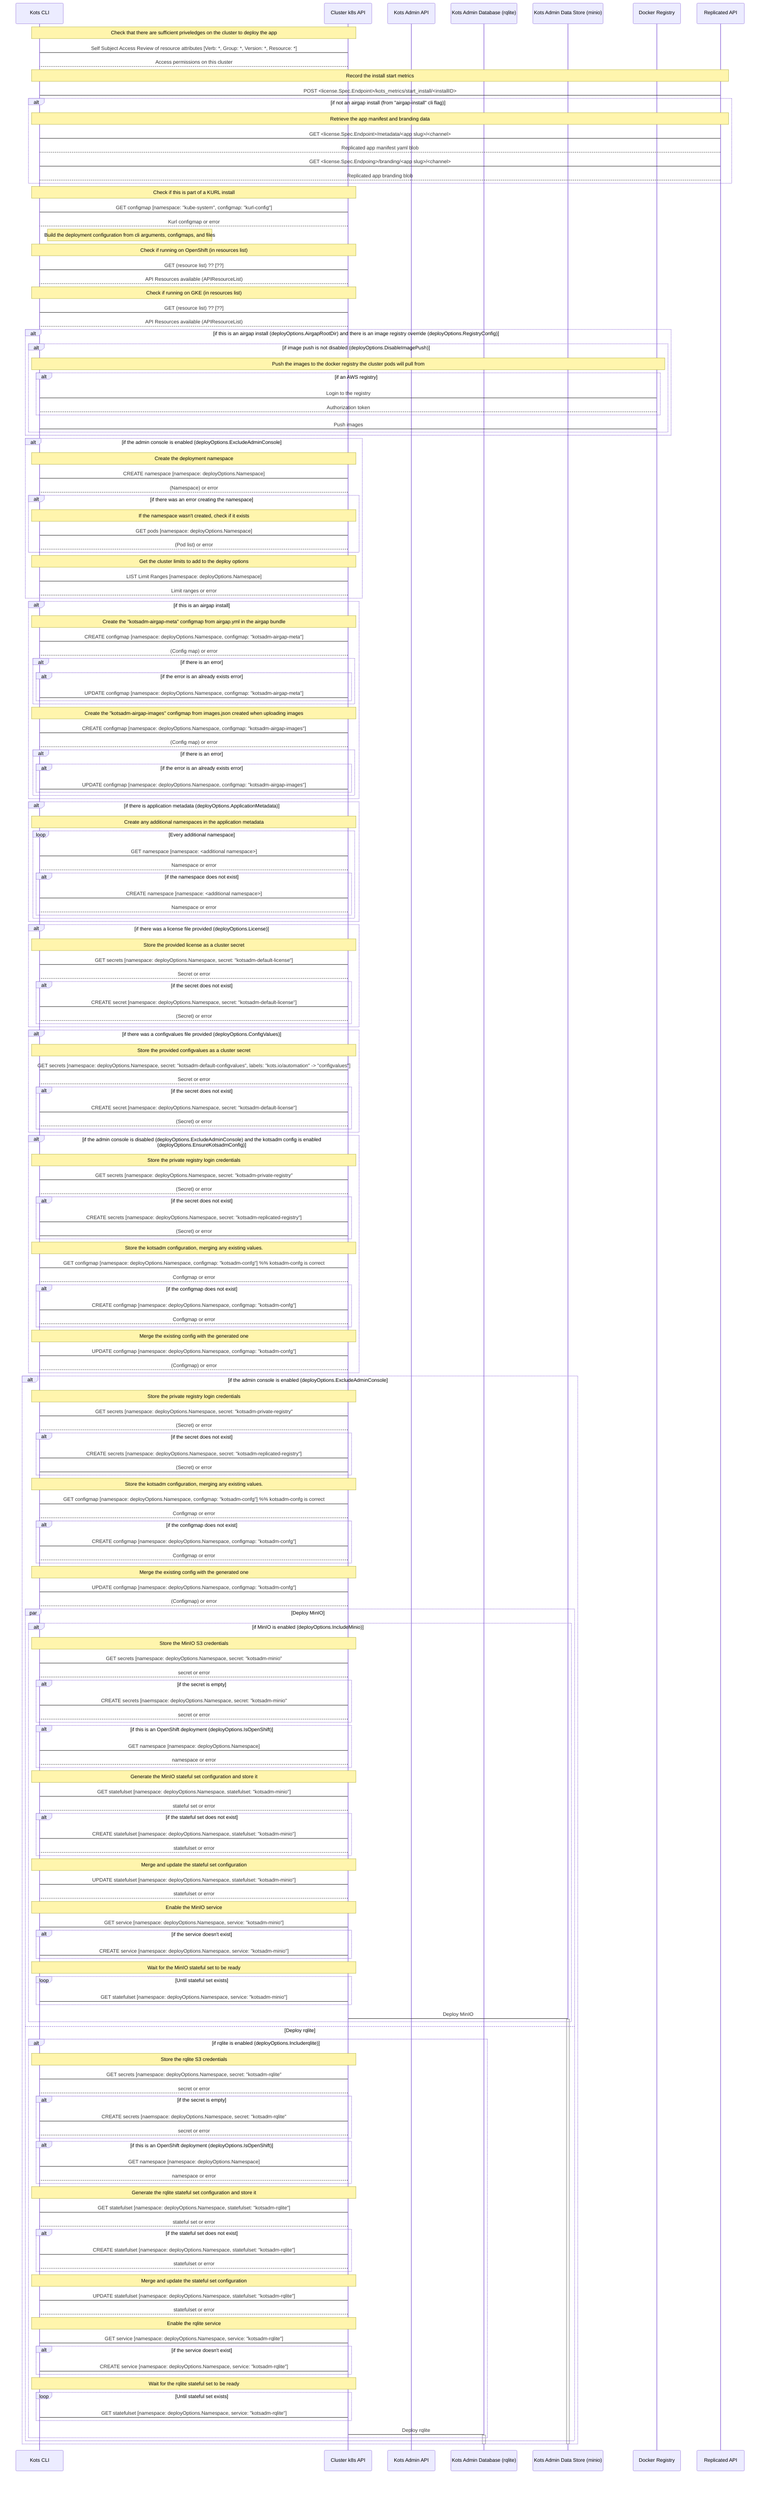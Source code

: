 sequenceDiagram
	participant kots as Kots CLI
	participant k8s as Cluster k8s API
	participant kotsadm as Kots Admin API
	participant kotsdb as Kots Admin Database (rqlite)
	participant kotsstore as Kots Admin Data Store (minio)
	participant docker as Docker Registry
	participant repli as Replicated API

	%% Check that there are sufficient RBAC permissions on the cluster
	note over kots, k8s: Check that there are sufficient priveledges on the cluster to deploy the app
	kots -> k8s: Self Subject Access Review of resource attributes [Verb: *, Group: *, Version: *, Resource: *]
	k8s --> kots: Access permissions on this cluster

	%% Install metrics
	note over kots, repli: Record the install start metrics
	kots -> repli: POST <license.Spec.Endpoint>/kots_metrics/start_install/<installID>

	%% Get app metadata and branding from the replicated API endpoint if not an airgap install
	alt if not an airgap install (from "airgap-install" cli flag)
		note over kots, repli: Retrieve the app manifest and branding data
		kots -> repli: GET <license.Spec.Endpoint>/metadata/<app slug>/<channel>
		repli --> kots: Replicated app manifest yaml blob

		kots -> repli: GET <license.Spec.Endpoing>/branding/<app slug>/<channel>
		repli --> kots: Replicated app branding blob
	end

	%% Check if it's a kurl install
	note over kots, k8s: Check if this is part of a KURL install
	kots -> k8s: GET configmap [namespace: "kube-system", configmap: "kurl-config"]
	k8s --> kots: Kurl configmap or error

	%% At this point the deploy configuration is built
	note right of kots: Build the deployment configuration from cli arguments, configmaps, and files

	%% Check if the install is on an OpenShift or GKE cluster
	note over kots, k8s: Check if running on OpenShift (in resources list)
	kots -> k8s: GET (resource list) ?? [??]
	k8s --> kots: API Resources available (APIResourceList)

	note over kots, k8s: Check if running on GKE (in resources list)
	kots -> k8s: GET (resource list) ?? [??]
	k8s --> kots: API Resources available (APIResourceList)

	%% Push the airgap images if needed
	alt if this is an airgap install (deployOptions.AirgapRootDir) and there is an image registry override (deployOptions.RegistryConfig) 
		alt if image push is not disabled (deployOptions.DisableImagePush)
			note over kots, docker: Push the images to the docker registry the cluster pods will pull from
			alt if an AWS registry
				kots -> docker: Login to the registry
				docker --> kots: Authorization token
			end
			kots -> docker: Push images
		end
	end

	%% Create the namespace for the admin console
	alt if the admin console is enabled (deployOptions.ExcludeAdminConsole
		note over kots, k8s: Create the deployment namespace
		kots -> k8s: CREATE namespace [namespace: deployOptions.Namespace]
		k8s --> kots: (Namespace) or error
		alt if there was an error creating the namespace
			note over kots, k8s: If the namespace wasn't created, check if it exists
			kots -> k8s: GET pods [namespace: deployOptions.Namespace]
			k8s --> kots: (Pod list) or error
		end

		note over kots, k8s: Get the cluster limits to add to the deploy options
		kots -> k8s: LIST Limit Ranges [namespace: deployOptions.Namespace]
		k8s --> kots: Limit ranges or error
	end

	%% Upload the airgap config maps
	alt if this is an airgap install
		note over kots, k8s: Create the "kotsadm-airgap-meta" configmap from airgap.yml in the airgap bundle
		kots -> k8s: CREATE configmap [namespace: deployOptions.Namespace, configmap: "kotsadm-airgap-meta"]
		k8s --> kots: (Config map) or error
		alt if there is an error
			alt if the error is an already exists error
				kots -> k8s: UPDATE configmap [namespace: deployOptions.Namespace, configmap: "kotsadm-airgap-meta"]
			end
		end

		note over kots, k8s: Create the "kotsadm-airgap-images" configmap from images.json created when uploading images
		kots -> k8s: CREATE configmap [namespace: deployOptions.Namespace, configmap: "kotsadm-airgap-images"]
		k8s --> kots: (Config map) or error
		alt if there is an error
			alt if the error is an already exists error
				kots -> k8s: UPDATE configmap [namespace: deployOptions.Namespace, configmap: "kotsadm-airgap-images"]
			end
		end
	end

	%% Create any additional namespaces
	alt if there is application metadata (deployOptions.ApplicationMetadata)
		note over kots, k8s: Create any additional namespaces in the application metadata
		loop Every additional namespace
			kots -> k8s: GET namespace [namespace: <additional namespace>]
			k8s --> kots: Namespace or error
			alt if the namespace does not exist
				kots -> k8s: CREATE namespace [namespace: <additional namespace>]
				k8s --> kots: Namespace or error
			end
		end
	end

	%% If a license was given on the cli, then store it as a cluster secret
	alt if there was a license file provided (deployOptions.License)
		note over kots, k8s: Store the provided license as a cluster secret
		kots -> k8s: GET secrets [namespace: deployOptions.Namespace, secret: "kotsadm-default-license"]
		k8s --> kots: Secret or error
		alt if the secret does not exist
			kots -> k8s: CREATE secret [namespace: deployOptions.Namespace, secret: "kotsadm-default-license"]
			k8s --> kots: (Secret) or error
		end
	end

	%% If a configvalues file was given on the cli, then store it as a cluster secret
	alt if there was a configvalues file provided (deployOptions.ConfigValues)
		note over kots, k8s: Store the provided configvalues as a cluster secret
		kots -> k8s: GET secrets [namespace: deployOptions.Namespace, secret: "kotsadm-default-configvalues", labels: "kots.io/automation" -> "configvalues"]
		k8s --> kots: Secret or error
		alt if the secret does not exist
			kots -> k8s: CREATE secret [namespace: deployOptions.Namespace, secret: "kotsadm-default-license"]
			k8s --> kots: (Secret) or error
		end
	end

	%% Check that the kotsadm config has been uploaded if the console is exluded but the config is ensured (TODO: what are these options?)
	alt if the admin console is disabled (deployOptions.ExcludeAdminConsole) and the kotsadm config is enabled (deployOptions.EnsureKotsadmConfig)
		note over kots, k8s: Store the private registry login credentials
		kots -> k8s: GET secrets [namespace: deployOptions.Namespace, secret: "kotsadm-private-registry"
		k8s --> kots: (Secret) or error
		alt if the secret does not exist
			kots -> k8s: CREATE secrets [namespace: deployOptions.Namespace, secret: "kotsadm-replicated-registry"]
			k8s -> kots: (Secret) or error
		end

		note over kots, k8s: Store the kotsadm configuration, merging any existing values.
		kots -> k8s: GET configmap [namespace: deployOptions.Namespace, configmap: "kotsadm-confg"] %% kotsadm-confg is correct
		k8s --> kots: Configmap or error
		alt if the configmap does not exist
			kots -> k8s: CREATE configmap [namespace: deployOptions.Namespace, configmap: "kotsadm-confg"]
			k8s --> kots: Configmap or error
		end

		note over kots, k8s: Merge the existing config with the generated one
		kots -> k8s: UPDATE configmap [namespace: deployOptions.Namespace, configmap: "kotsadm-confg"]
		k8s --> kots: (Configmap) or error
	end

	%% Enable the admin console
	alt if the admin console is enabled (deployOptions.ExcludeAdminConsole
		%% Store the kotsadm configmap and secret
		note over kots, k8s: Store the private registry login credentials
		kots -> k8s: GET secrets [namespace: deployOptions.Namespace, secret: "kotsadm-private-registry"
		k8s --> kots: (Secret) or error
		alt if the secret does not exist
			kots -> k8s: CREATE secrets [namespace: deployOptions.Namespace, secret: "kotsadm-replicated-registry"]
			k8s -> kots: (Secret) or error
		end

		note over kots, k8s: Store the kotsadm configuration, merging any existing values.
		kots -> k8s: GET configmap [namespace: deployOptions.Namespace, configmap: "kotsadm-confg"] %% kotsadm-confg is correct
		k8s --> kots: Configmap or error
		alt if the configmap does not exist
			kots -> k8s: CREATE configmap [namespace: deployOptions.Namespace, configmap: "kotsadm-confg"]
			k8s --> kots: Configmap or error
		end

		note over kots, k8s: Merge the existing config with the generated one
		kots -> k8s: UPDATE configmap [namespace: deployOptions.Namespace, configmap: "kotsadm-confg"]
		k8s --> kots: (Configmap) or error

		par Deploy MinIO
			%% Deploy MinIO if enabled
			alt if MinIO is enabled (deployOptions.IncludeMinio)
				note over kots, k8s: Store the MinIO S3 credentials
				kots -> k8s: GET secrets [namespace: deployOptions.Namespace, secret: "kotsadm-minio"
				k8s --> kots: secret or error
				alt if the secret is empty
					kots -> k8s: CREATE secrets [naemspace: deployOptions.Namespace, secret: "kotsadm-minio"
					k8s --> kots: secret or error
				end

				alt if this is an OpenShift deployment (deployOptions.IsOpenShift)
					kots -> k8s: GET namespace [namespace: deployOptions.Namespace]
					k8s --> kots: namespace or error
				end

				note over kots, k8s: Generate the MinIO stateful set configuration and store it
				kots -> k8s: GET statefulset [namespace: deployOptions.Namespace, statefulset: "kotsadm-minio"]
				k8s --> kots: stateful set or error
				alt if the stateful set does not exist
					kots -> k8s: CREATE statefulset [namespace: deployOptions.Namespace, statefulset: "kotsadm-minio"]
					k8s --> kots: statefulset or error
				end

				note over kots, k8s: Merge and update the stateful set configuration
				kots -> k8s: UPDATE statefulset [namespace: deployOptions.Namespace, statefulset: "kotsadm-minio"]
				k8s --> kots: statefulset or error
			
				note over kots, k8s: Enable the MinIO service
				kots -> k8s: GET service [namespace: deployOptions.Namespace, service: "kotsadm-minio"]
				alt if the service doesn't exist
					kots -> k8s: CREATE service [namespace: deployOptions.Namespace, service: "kotsadm-minio"]
				end

				note over kots, k8s: Wait for the MinIO stateful set to be ready
				loop Until stateful set exists
					kots -> k8s: GET statefulset [namespace: deployOptions.Namespace, service: "kotsadm-minio"]
				end

				%% TODO finish this before the activation!!
				k8s -> kotsstore: Deploy MinIO
				activate kotsstore
			end

		and Deploy rqlite
			%% Deploy rqlite if enabled
			alt if rqlite is enabled (deployOptions.Includerqlite)
				note over kots, k8s: Store the rqlite S3 credentials
				kots -> k8s: GET secrets [namespace: deployOptions.Namespace, secret: "kotsadm-rqlite"
				k8s --> kots: secret or error
				alt if the secret is empty
					kots -> k8s: CREATE secrets [naemspace: deployOptions.Namespace, secret: "kotsadm-rqlite"
					k8s --> kots: secret or error
				end

				alt if this is an OpenShift deployment (deployOptions.IsOpenShift)
					kots -> k8s: GET namespace [namespace: deployOptions.Namespace]
					k8s --> kots: namespace or error
				end

				note over kots, k8s: Generate the rqlite stateful set configuration and store it
				kots -> k8s: GET statefulset [namespace: deployOptions.Namespace, statefulset: "kotsadm-rqlite"]
				k8s --> kots: stateful set or error
				alt if the stateful set does not exist
					kots -> k8s: CREATE statefulset [namespace: deployOptions.Namespace, statefulset: "kotsadm-rqlite"]
					k8s --> kots: statefulset or error
				end

				note over kots, k8s: Merge and update the stateful set configuration
				kots -> k8s: UPDATE statefulset [namespace: deployOptions.Namespace, statefulset: "kotsadm-rqlite"]
				k8s --> kots: statefulset or error
			
				note over kots, k8s: Enable the rqlite service
				kots -> k8s: GET service [namespace: deployOptions.Namespace, service: "kotsadm-rqlite"]
				alt if the service doesn't exist
					kots -> k8s: CREATE service [namespace: deployOptions.Namespace, service: "kotsadm-rqlite"]
				end

				note over kots, k8s: Wait for the rqlite stateful set to be ready
				loop Until stateful set exists
					kots -> k8s: GET statefulset [namespace: deployOptions.Namespace, service: "kotsadm-rqlite"]
				end

				%% TODO finish this before the activation!!
				k8s -> kotsdb: Deploy rqlite
				activate kotsdb
			end
		end
	end

	deactivate kotsstore
	deactivate kotsdb